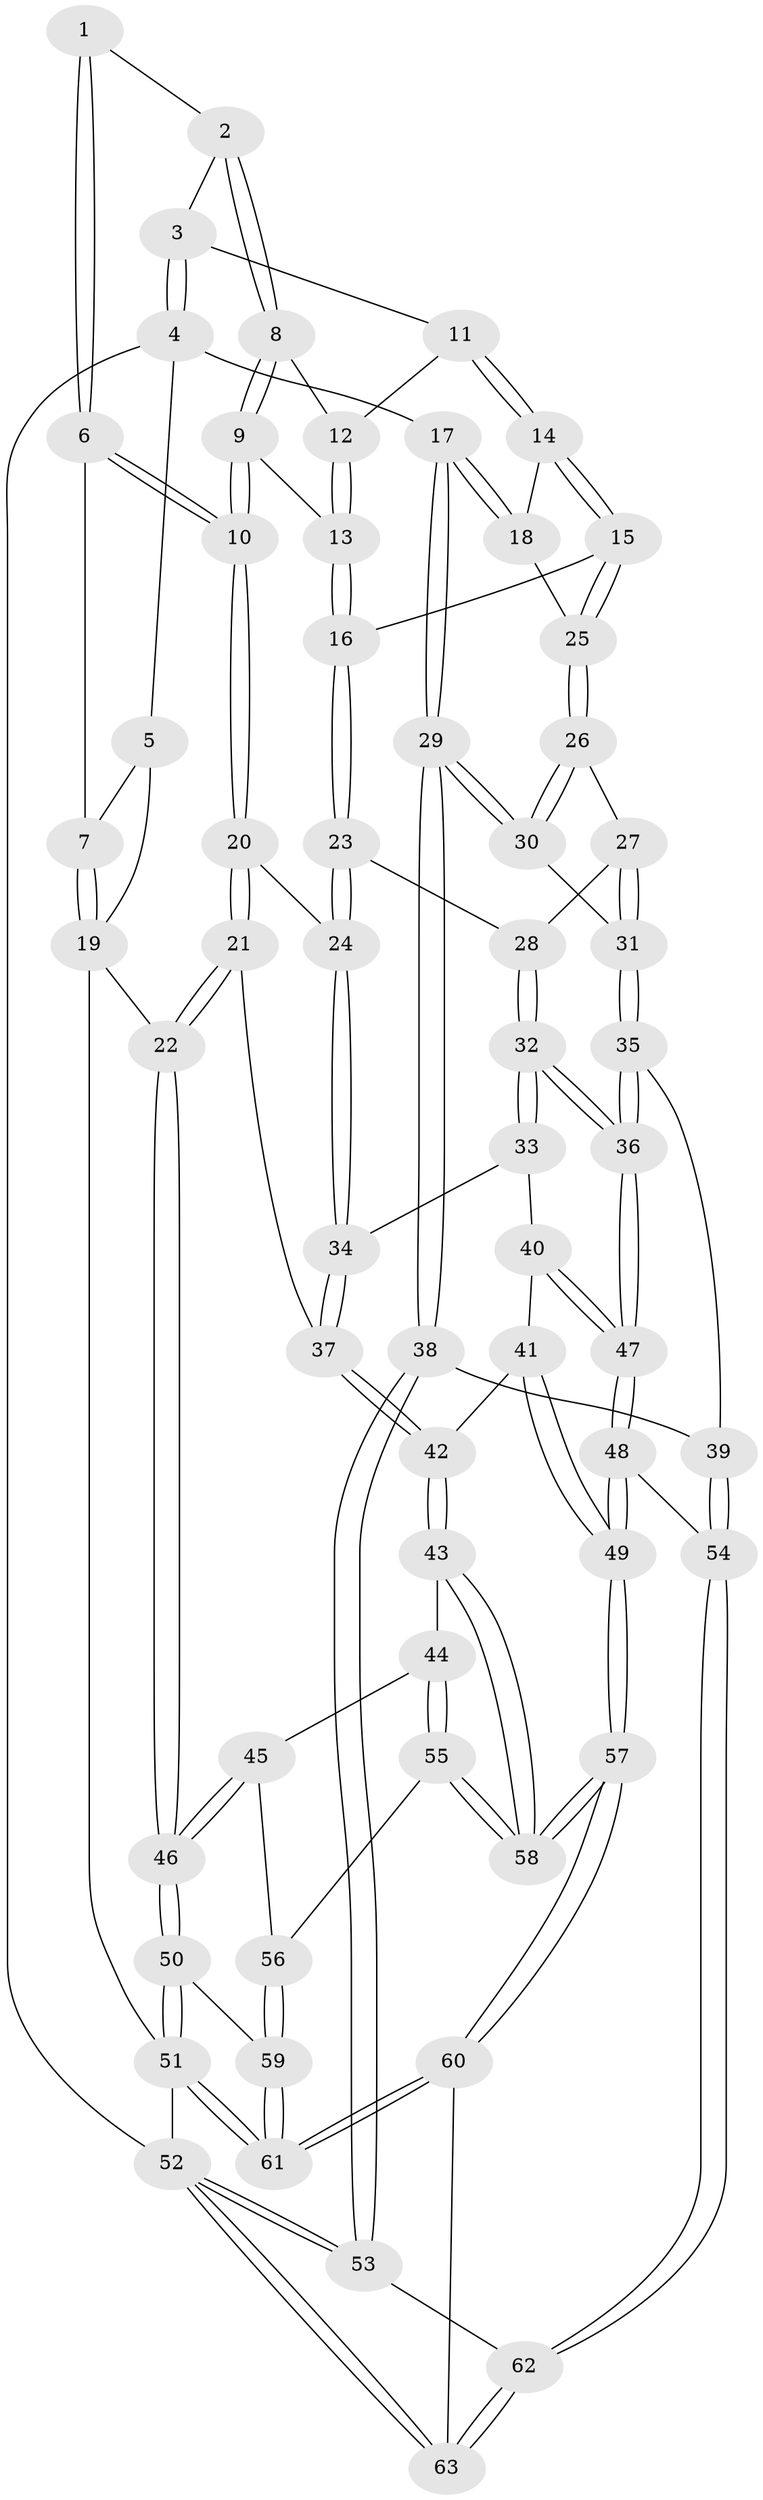 // Generated by graph-tools (version 1.1) at 2025/51/03/09/25 03:51:08]
// undirected, 63 vertices, 154 edges
graph export_dot {
graph [start="1"]
  node [color=gray90,style=filled];
  1 [pos="+0.36668906676889934+0"];
  2 [pos="+0.5874295859649789+0"];
  3 [pos="+0.9825318772285552+0"];
  4 [pos="+1+0"];
  5 [pos="+0.17142702469844795+0"];
  6 [pos="+0.3942874638686678+0.19074115575915288"];
  7 [pos="+0.21164574081750867+0.17330456857267657"];
  8 [pos="+0.5806151600748405+0.025753252481596454"];
  9 [pos="+0.48421757262831+0.20411818065309392"];
  10 [pos="+0.47535107419694617+0.21027348288817266"];
  11 [pos="+0.818180187609236+0.17494995940135283"];
  12 [pos="+0.8122765352823873+0.17356535434484838"];
  13 [pos="+0.6121543690103713+0.24528435469329776"];
  14 [pos="+0.8460618237455924+0.2211549522667339"];
  15 [pos="+0.7675206899716349+0.37479082025484406"];
  16 [pos="+0.7352714176045977+0.3834911614246417"];
  17 [pos="+1+0.2771311709472088"];
  18 [pos="+1+0.2740675277062032"];
  19 [pos="+0+0.4034253833502609"];
  20 [pos="+0.47600024021940984+0.416075873634665"];
  21 [pos="+0.09488552803649151+0.44061772052474385"];
  22 [pos="+0+0.4310360693158346"];
  23 [pos="+0.6831219110603556+0.4300032736829652"];
  24 [pos="+0.521724794557266+0.48809003286706887"];
  25 [pos="+0.8470275597443685+0.44630157436344275"];
  26 [pos="+0.8592506189120204+0.4748042506796073"];
  27 [pos="+0.7602947595458359+0.5467891010299689"];
  28 [pos="+0.7452379042987124+0.5529730555576056"];
  29 [pos="+1+0.5496703609635372"];
  30 [pos="+0.9165477107207093+0.5401588547444698"];
  31 [pos="+0.8772688913951125+0.5924845724310099"];
  32 [pos="+0.7165047536996606+0.6548724620160846"];
  33 [pos="+0.5813710171260273+0.5746222262073266"];
  34 [pos="+0.5188703895581973+0.5204998208901352"];
  35 [pos="+0.8622460182560933+0.6185483228731276"];
  36 [pos="+0.7416516429960206+0.6957712132030556"];
  37 [pos="+0.44853871673286255+0.6082512976622545"];
  38 [pos="+1+0.676098844131087"];
  39 [pos="+0.9437357963743116+0.7233550917307159"];
  40 [pos="+0.5873292066491936+0.7224543559426507"];
  41 [pos="+0.5458611490452752+0.7280074769504734"];
  42 [pos="+0.4229788301414942+0.6734605748531515"];
  43 [pos="+0.41966867250900286+0.6775541172921917"];
  44 [pos="+0.27054274263646216+0.684253090930085"];
  45 [pos="+0.18692882242668118+0.6641906294386131"];
  46 [pos="+0+0.5295968117589444"];
  47 [pos="+0.7378693665690755+0.7879580679987811"];
  48 [pos="+0.7395416033041002+0.7962065261944397"];
  49 [pos="+0.5840296391050607+0.9312532278513254"];
  50 [pos="+0+0.6124381316746796"];
  51 [pos="+0+1"];
  52 [pos="+1+1"];
  53 [pos="+1+0.9675890961319892"];
  54 [pos="+0.8179202782389796+0.833078034132592"];
  55 [pos="+0.3002105296568973+0.84917313427653"];
  56 [pos="+0.2106722316069707+0.8002532166096836"];
  57 [pos="+0.45061657417860024+1"];
  58 [pos="+0.43222390013571804+1"];
  59 [pos="+0.15438511503654626+0.8829152342752532"];
  60 [pos="+0.4384954941261231+1"];
  61 [pos="+0.20453128030822104+1"];
  62 [pos="+0.8228851502684584+0.8390628703902239"];
  63 [pos="+0.8842872910555568+1"];
  1 -- 2;
  1 -- 6;
  1 -- 6;
  2 -- 3;
  2 -- 8;
  2 -- 8;
  3 -- 4;
  3 -- 4;
  3 -- 11;
  4 -- 5;
  4 -- 17;
  4 -- 52;
  5 -- 7;
  5 -- 19;
  6 -- 7;
  6 -- 10;
  6 -- 10;
  7 -- 19;
  7 -- 19;
  8 -- 9;
  8 -- 9;
  8 -- 12;
  9 -- 10;
  9 -- 10;
  9 -- 13;
  10 -- 20;
  10 -- 20;
  11 -- 12;
  11 -- 14;
  11 -- 14;
  12 -- 13;
  12 -- 13;
  13 -- 16;
  13 -- 16;
  14 -- 15;
  14 -- 15;
  14 -- 18;
  15 -- 16;
  15 -- 25;
  15 -- 25;
  16 -- 23;
  16 -- 23;
  17 -- 18;
  17 -- 18;
  17 -- 29;
  17 -- 29;
  18 -- 25;
  19 -- 22;
  19 -- 51;
  20 -- 21;
  20 -- 21;
  20 -- 24;
  21 -- 22;
  21 -- 22;
  21 -- 37;
  22 -- 46;
  22 -- 46;
  23 -- 24;
  23 -- 24;
  23 -- 28;
  24 -- 34;
  24 -- 34;
  25 -- 26;
  25 -- 26;
  26 -- 27;
  26 -- 30;
  26 -- 30;
  27 -- 28;
  27 -- 31;
  27 -- 31;
  28 -- 32;
  28 -- 32;
  29 -- 30;
  29 -- 30;
  29 -- 38;
  29 -- 38;
  30 -- 31;
  31 -- 35;
  31 -- 35;
  32 -- 33;
  32 -- 33;
  32 -- 36;
  32 -- 36;
  33 -- 34;
  33 -- 40;
  34 -- 37;
  34 -- 37;
  35 -- 36;
  35 -- 36;
  35 -- 39;
  36 -- 47;
  36 -- 47;
  37 -- 42;
  37 -- 42;
  38 -- 39;
  38 -- 53;
  38 -- 53;
  39 -- 54;
  39 -- 54;
  40 -- 41;
  40 -- 47;
  40 -- 47;
  41 -- 42;
  41 -- 49;
  41 -- 49;
  42 -- 43;
  42 -- 43;
  43 -- 44;
  43 -- 58;
  43 -- 58;
  44 -- 45;
  44 -- 55;
  44 -- 55;
  45 -- 46;
  45 -- 46;
  45 -- 56;
  46 -- 50;
  46 -- 50;
  47 -- 48;
  47 -- 48;
  48 -- 49;
  48 -- 49;
  48 -- 54;
  49 -- 57;
  49 -- 57;
  50 -- 51;
  50 -- 51;
  50 -- 59;
  51 -- 61;
  51 -- 61;
  51 -- 52;
  52 -- 53;
  52 -- 53;
  52 -- 63;
  52 -- 63;
  53 -- 62;
  54 -- 62;
  54 -- 62;
  55 -- 56;
  55 -- 58;
  55 -- 58;
  56 -- 59;
  56 -- 59;
  57 -- 58;
  57 -- 58;
  57 -- 60;
  57 -- 60;
  59 -- 61;
  59 -- 61;
  60 -- 61;
  60 -- 61;
  60 -- 63;
  62 -- 63;
  62 -- 63;
}
